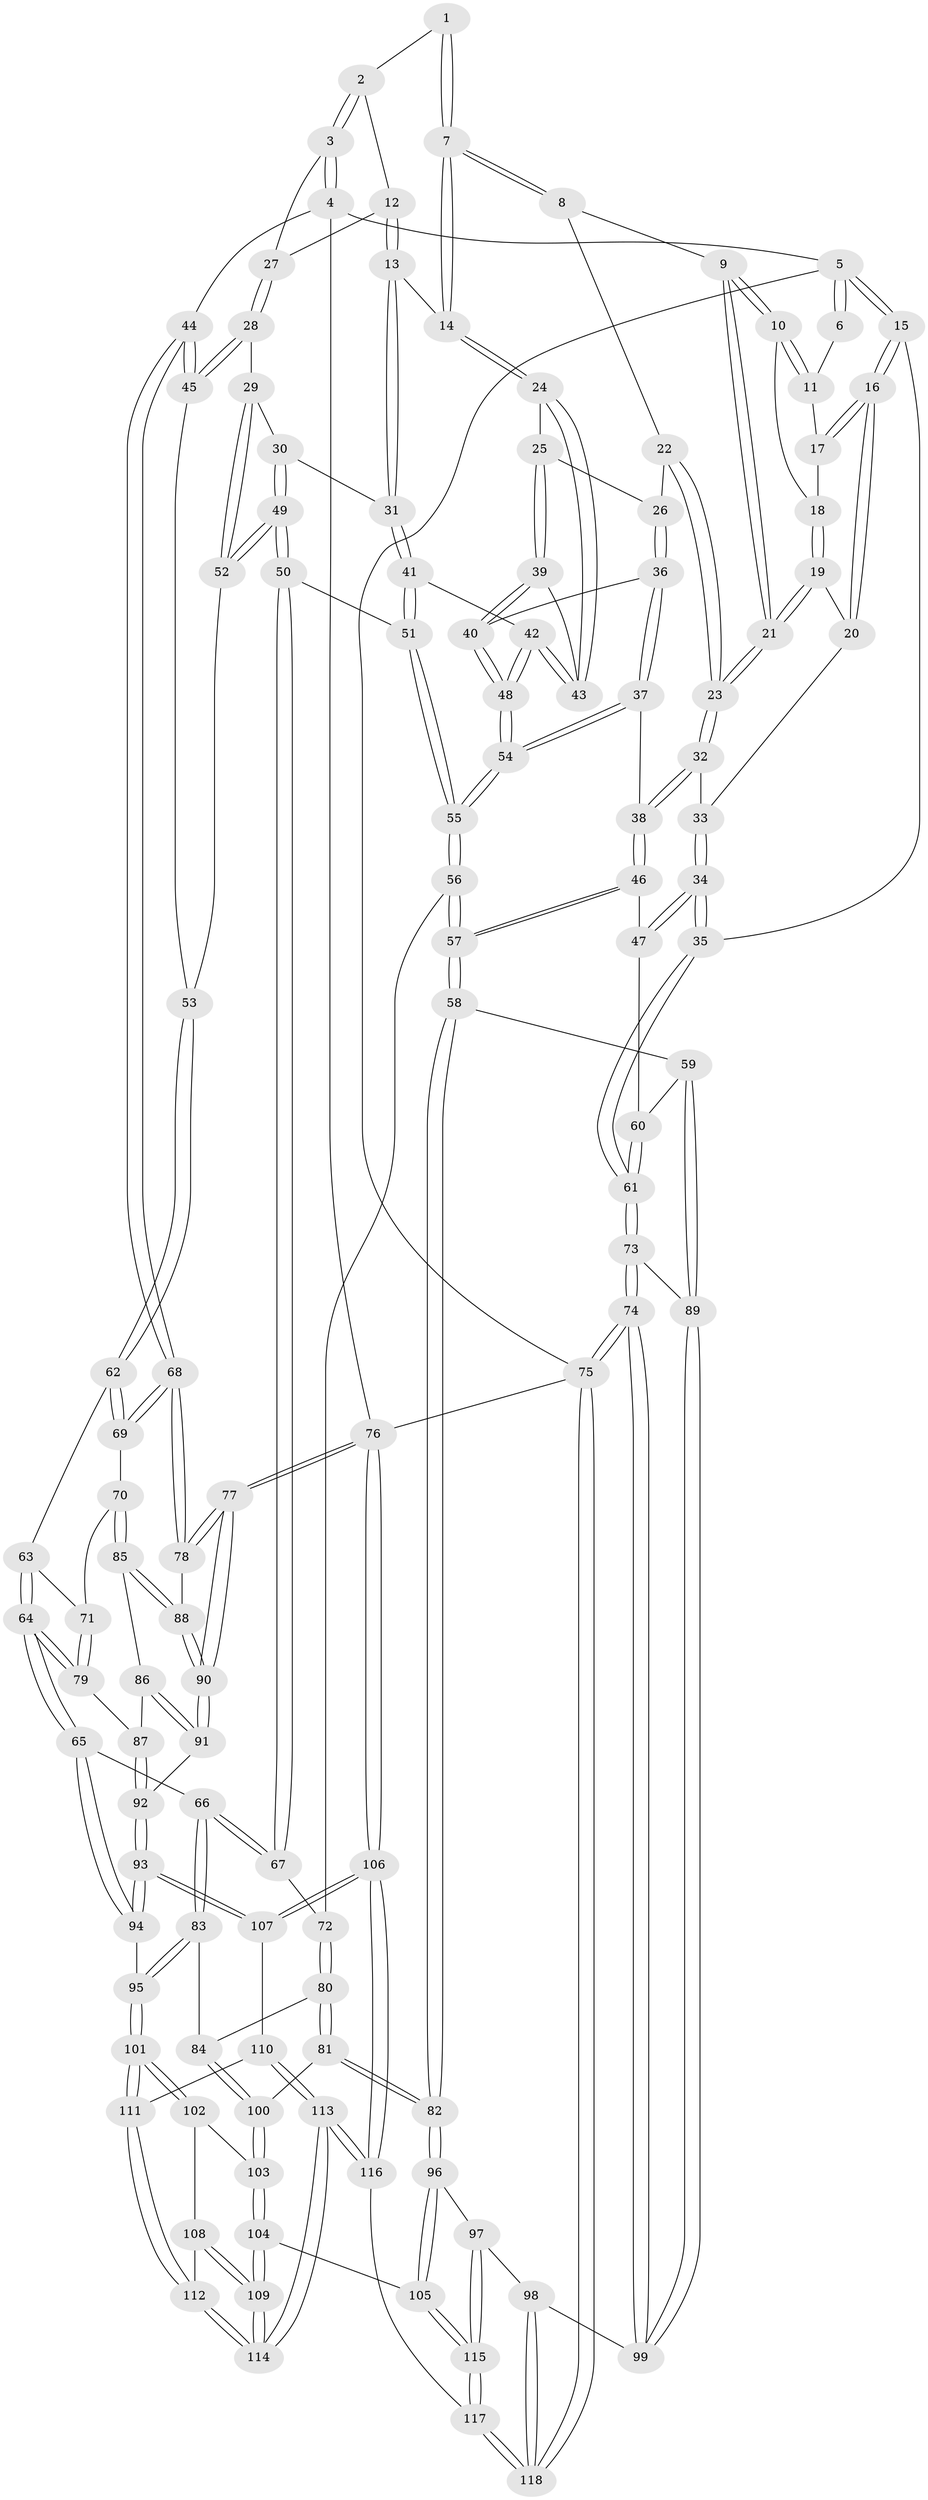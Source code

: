 // coarse degree distribution, {3: 0.11267605633802817, 4: 0.39436619718309857, 5: 0.30985915492957744, 6: 0.18309859154929578}
// Generated by graph-tools (version 1.1) at 2025/24/03/03/25 07:24:36]
// undirected, 118 vertices, 292 edges
graph export_dot {
graph [start="1"]
  node [color=gray90,style=filled];
  1 [pos="+0.5838426329385404+0"];
  2 [pos="+0.606106026220113+0"];
  3 [pos="+1+0"];
  4 [pos="+1+0"];
  5 [pos="+0+0"];
  6 [pos="+0.3220141748560237+0"];
  7 [pos="+0.5313647668610996+0.21138213803169284"];
  8 [pos="+0.3117452602081346+0.14383888910826387"];
  9 [pos="+0.2806018186759916+0.05500654400600203"];
  10 [pos="+0.2763335913342958+0.00030640751302140706"];
  11 [pos="+0.2767089224182065+0"];
  12 [pos="+0.7352862480349913+0.20047819702978112"];
  13 [pos="+0.7122369626244885+0.25897549429723543"];
  14 [pos="+0.5352280554500853+0.23061636750618053"];
  15 [pos="+0+0.05733189169122618"];
  16 [pos="+0+0.10955491784045032"];
  17 [pos="+0.02230343661716463+0.10046977207223558"];
  18 [pos="+0.10686368176419363+0.16665385413743405"];
  19 [pos="+0.1334187433956564+0.233480953028046"];
  20 [pos="+0.021511276092766984+0.20928690036594855"];
  21 [pos="+0.1374431820834784+0.23718604574025676"];
  22 [pos="+0.3103982521668367+0.1792742324699521"];
  23 [pos="+0.1548004662890395+0.3031683560327004"];
  24 [pos="+0.5072535276280105+0.28795223705502176"];
  25 [pos="+0.3727586683185111+0.2893405924590904"];
  26 [pos="+0.3435831587969207+0.2790739820303778"];
  27 [pos="+0.8384519488057022+0.16269808087358908"];
  28 [pos="+0.8939070130782766+0.35570200583369027"];
  29 [pos="+0.7767056115540755+0.3511268197817197"];
  30 [pos="+0.7749490924647318+0.3507452412402371"];
  31 [pos="+0.7420386856123135+0.3221756825813013"];
  32 [pos="+0.1545050111402414+0.30708817645926684"];
  33 [pos="+0.04665795767407855+0.28063085293608325"];
  34 [pos="+0+0.4000792787968184"];
  35 [pos="+0+0.40078845378048306"];
  36 [pos="+0.26724257784604616+0.35262113443981213"];
  37 [pos="+0.17099829496164576+0.3756786957447048"];
  38 [pos="+0.1689184248579916+0.37572534156881543"];
  39 [pos="+0.383745811804262+0.40963645607088306"];
  40 [pos="+0.3733849754099204+0.4375124682401045"];
  41 [pos="+0.5542286593476677+0.4120285755256083"];
  42 [pos="+0.5485080227521572+0.4081240153766986"];
  43 [pos="+0.5096606757321472+0.3033620332563528"];
  44 [pos="+1+0.375515626210005"];
  45 [pos="+0.9721953697427533+0.381140877340328"];
  46 [pos="+0.13799230395371695+0.4159020749542368"];
  47 [pos="+0.11784957277629686+0.4289491603504268"];
  48 [pos="+0.3894575434890127+0.4968677660186211"];
  49 [pos="+0.6552487648097324+0.5386981452460876"];
  50 [pos="+0.6461893099318168+0.5432202013243549"];
  51 [pos="+0.6058085477324099+0.4982893895441551"];
  52 [pos="+0.7947252466181622+0.5413384498888038"];
  53 [pos="+0.8219101490499489+0.5503863373297894"];
  54 [pos="+0.37727335862925604+0.5290009556711653"];
  55 [pos="+0.3720475880826547+0.5713613038111229"];
  56 [pos="+0.3680547648034952+0.5859351724990539"];
  57 [pos="+0.31967668431543284+0.6100696611205383"];
  58 [pos="+0.255714532750484+0.6761186444944672"];
  59 [pos="+0.10674560877864223+0.6425603478293955"];
  60 [pos="+0.11271048570870441+0.48862706002243306"];
  61 [pos="+0+0.6657713625401973"];
  62 [pos="+0.8333515907922099+0.5797773134272927"];
  63 [pos="+0.8162271188220054+0.6162127912973033"];
  64 [pos="+0.7128836218739102+0.6958644102912761"];
  65 [pos="+0.6831217427057205+0.6983284446296298"];
  66 [pos="+0.654404169087172+0.6634817449166055"];
  67 [pos="+0.6317330186368787+0.6060720406081616"];
  68 [pos="+1+0.5501243798496112"];
  69 [pos="+0.9082046703305606+0.6153084286690482"];
  70 [pos="+0.8824163063337401+0.7018073374002378"];
  71 [pos="+0.8448822112144144+0.685333021777632"];
  72 [pos="+0.44282018055120964+0.6359602568329663"];
  73 [pos="+0+0.6915027557995733"];
  74 [pos="+0+0.9760748387510428"];
  75 [pos="+0+1"];
  76 [pos="+1+1"];
  77 [pos="+1+1"];
  78 [pos="+1+0.550241351513985"];
  79 [pos="+0.7612256733850131+0.7112189147846051"];
  80 [pos="+0.4532422933224766+0.6785131048571252"];
  81 [pos="+0.4048969128320624+0.7771201460451279"];
  82 [pos="+0.27545929031624483+0.8135010956971587"];
  83 [pos="+0.5136325510848627+0.757799451373225"];
  84 [pos="+0.5135922848233195+0.7577794810794026"];
  85 [pos="+0.8883382427694891+0.7157753814100593"];
  86 [pos="+0.8376812620471513+0.7494134703565958"];
  87 [pos="+0.8115193106541291+0.7539194529449412"];
  88 [pos="+0.9213307817307554+0.7389774921441626"];
  89 [pos="+0.007398609093103096+0.6931235689593038"];
  90 [pos="+0.9435907180827322+0.8506237940657307"];
  91 [pos="+0.8790828392466008+0.8389825012145706"];
  92 [pos="+0.8001364125638536+0.8404389094744004"];
  93 [pos="+0.7364946763951059+0.8730559125370136"];
  94 [pos="+0.6769767366535083+0.7826938525257742"];
  95 [pos="+0.5557059303742813+0.8390028617684274"];
  96 [pos="+0.2733833488792475+0.8237813926439699"];
  97 [pos="+0.21549095758753872+0.8611095803483482"];
  98 [pos="+0.14625800238194783+0.9005540099058096"];
  99 [pos="+0.14607393425949283+0.9004691207719222"];
  100 [pos="+0.4434089820788649+0.7997687902757448"];
  101 [pos="+0.5508910670806586+0.8509947720885576"];
  102 [pos="+0.5164266315472672+0.8579350374777351"];
  103 [pos="+0.4467935510385309+0.8196011757803368"];
  104 [pos="+0.389709354529849+0.9085821620774963"];
  105 [pos="+0.3407299942693401+0.8921438477049652"];
  106 [pos="+0.7845638593241963+1"];
  107 [pos="+0.724542086315304+0.9787610440956804"];
  108 [pos="+0.470611278236453+0.8879648531389817"];
  109 [pos="+0.4101636108045493+0.9230839492896934"];
  110 [pos="+0.5782031613996111+0.8906342365822614"];
  111 [pos="+0.5542471122421369+0.861351243105556"];
  112 [pos="+0.5193597035471034+0.9387075194123696"];
  113 [pos="+0.5189622788321873+1"];
  114 [pos="+0.47785782983391645+1"];
  115 [pos="+0.29614594264608274+1"];
  116 [pos="+0.5284600747759265+1"];
  117 [pos="+0.23664403415588514+1"];
  118 [pos="+0.17572045024684502+1"];
  1 -- 2;
  1 -- 7;
  1 -- 7;
  2 -- 3;
  2 -- 3;
  2 -- 12;
  3 -- 4;
  3 -- 4;
  3 -- 27;
  4 -- 5;
  4 -- 44;
  4 -- 76;
  5 -- 6;
  5 -- 6;
  5 -- 15;
  5 -- 15;
  5 -- 75;
  6 -- 11;
  7 -- 8;
  7 -- 8;
  7 -- 14;
  7 -- 14;
  8 -- 9;
  8 -- 22;
  9 -- 10;
  9 -- 10;
  9 -- 21;
  9 -- 21;
  10 -- 11;
  10 -- 11;
  10 -- 18;
  11 -- 17;
  12 -- 13;
  12 -- 13;
  12 -- 27;
  13 -- 14;
  13 -- 31;
  13 -- 31;
  14 -- 24;
  14 -- 24;
  15 -- 16;
  15 -- 16;
  15 -- 35;
  16 -- 17;
  16 -- 17;
  16 -- 20;
  16 -- 20;
  17 -- 18;
  18 -- 19;
  18 -- 19;
  19 -- 20;
  19 -- 21;
  19 -- 21;
  20 -- 33;
  21 -- 23;
  21 -- 23;
  22 -- 23;
  22 -- 23;
  22 -- 26;
  23 -- 32;
  23 -- 32;
  24 -- 25;
  24 -- 43;
  24 -- 43;
  25 -- 26;
  25 -- 39;
  25 -- 39;
  26 -- 36;
  26 -- 36;
  27 -- 28;
  27 -- 28;
  28 -- 29;
  28 -- 45;
  28 -- 45;
  29 -- 30;
  29 -- 52;
  29 -- 52;
  30 -- 31;
  30 -- 49;
  30 -- 49;
  31 -- 41;
  31 -- 41;
  32 -- 33;
  32 -- 38;
  32 -- 38;
  33 -- 34;
  33 -- 34;
  34 -- 35;
  34 -- 35;
  34 -- 47;
  34 -- 47;
  35 -- 61;
  35 -- 61;
  36 -- 37;
  36 -- 37;
  36 -- 40;
  37 -- 38;
  37 -- 54;
  37 -- 54;
  38 -- 46;
  38 -- 46;
  39 -- 40;
  39 -- 40;
  39 -- 43;
  40 -- 48;
  40 -- 48;
  41 -- 42;
  41 -- 51;
  41 -- 51;
  42 -- 43;
  42 -- 43;
  42 -- 48;
  42 -- 48;
  44 -- 45;
  44 -- 45;
  44 -- 68;
  44 -- 68;
  45 -- 53;
  46 -- 47;
  46 -- 57;
  46 -- 57;
  47 -- 60;
  48 -- 54;
  48 -- 54;
  49 -- 50;
  49 -- 50;
  49 -- 52;
  49 -- 52;
  50 -- 51;
  50 -- 67;
  50 -- 67;
  51 -- 55;
  51 -- 55;
  52 -- 53;
  53 -- 62;
  53 -- 62;
  54 -- 55;
  54 -- 55;
  55 -- 56;
  55 -- 56;
  56 -- 57;
  56 -- 57;
  56 -- 72;
  57 -- 58;
  57 -- 58;
  58 -- 59;
  58 -- 82;
  58 -- 82;
  59 -- 60;
  59 -- 89;
  59 -- 89;
  60 -- 61;
  60 -- 61;
  61 -- 73;
  61 -- 73;
  62 -- 63;
  62 -- 69;
  62 -- 69;
  63 -- 64;
  63 -- 64;
  63 -- 71;
  64 -- 65;
  64 -- 65;
  64 -- 79;
  64 -- 79;
  65 -- 66;
  65 -- 94;
  65 -- 94;
  66 -- 67;
  66 -- 67;
  66 -- 83;
  66 -- 83;
  67 -- 72;
  68 -- 69;
  68 -- 69;
  68 -- 78;
  68 -- 78;
  69 -- 70;
  70 -- 71;
  70 -- 85;
  70 -- 85;
  71 -- 79;
  71 -- 79;
  72 -- 80;
  72 -- 80;
  73 -- 74;
  73 -- 74;
  73 -- 89;
  74 -- 75;
  74 -- 75;
  74 -- 99;
  74 -- 99;
  75 -- 118;
  75 -- 118;
  75 -- 76;
  76 -- 77;
  76 -- 77;
  76 -- 106;
  76 -- 106;
  77 -- 78;
  77 -- 78;
  77 -- 90;
  77 -- 90;
  78 -- 88;
  79 -- 87;
  80 -- 81;
  80 -- 81;
  80 -- 84;
  81 -- 82;
  81 -- 82;
  81 -- 100;
  82 -- 96;
  82 -- 96;
  83 -- 84;
  83 -- 95;
  83 -- 95;
  84 -- 100;
  84 -- 100;
  85 -- 86;
  85 -- 88;
  85 -- 88;
  86 -- 87;
  86 -- 91;
  86 -- 91;
  87 -- 92;
  87 -- 92;
  88 -- 90;
  88 -- 90;
  89 -- 99;
  89 -- 99;
  90 -- 91;
  90 -- 91;
  91 -- 92;
  92 -- 93;
  92 -- 93;
  93 -- 94;
  93 -- 94;
  93 -- 107;
  93 -- 107;
  94 -- 95;
  95 -- 101;
  95 -- 101;
  96 -- 97;
  96 -- 105;
  96 -- 105;
  97 -- 98;
  97 -- 115;
  97 -- 115;
  98 -- 99;
  98 -- 118;
  98 -- 118;
  100 -- 103;
  100 -- 103;
  101 -- 102;
  101 -- 102;
  101 -- 111;
  101 -- 111;
  102 -- 103;
  102 -- 108;
  103 -- 104;
  103 -- 104;
  104 -- 105;
  104 -- 109;
  104 -- 109;
  105 -- 115;
  105 -- 115;
  106 -- 107;
  106 -- 107;
  106 -- 116;
  106 -- 116;
  107 -- 110;
  108 -- 109;
  108 -- 109;
  108 -- 112;
  109 -- 114;
  109 -- 114;
  110 -- 111;
  110 -- 113;
  110 -- 113;
  111 -- 112;
  111 -- 112;
  112 -- 114;
  112 -- 114;
  113 -- 114;
  113 -- 114;
  113 -- 116;
  113 -- 116;
  115 -- 117;
  115 -- 117;
  116 -- 117;
  117 -- 118;
  117 -- 118;
}
